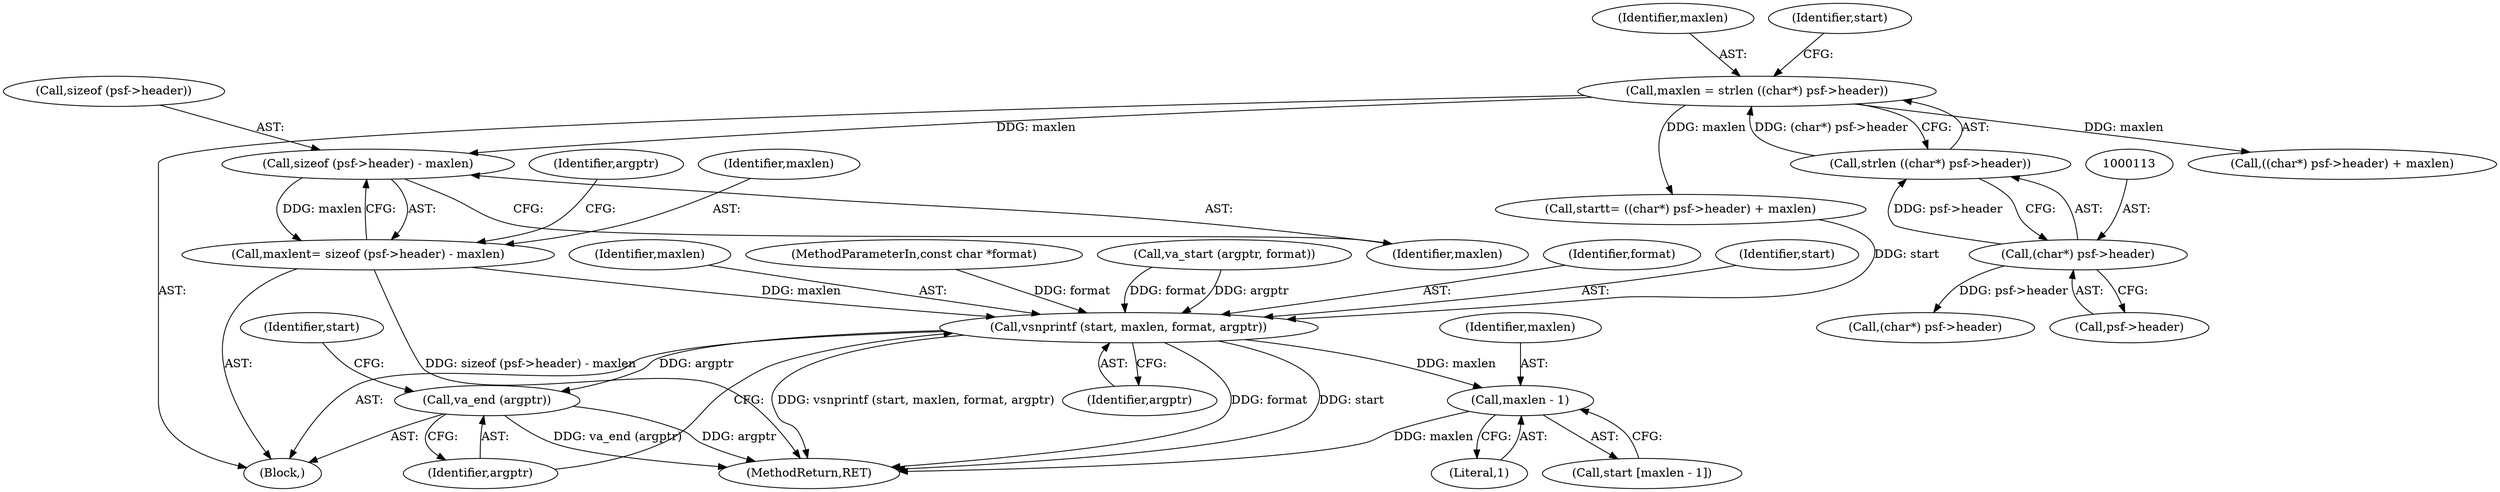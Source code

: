 digraph "1_libsndfile_708e996c87c5fae77b104ccfeb8f6db784c32074_15@API" {
"1000128" [label="(Call,sizeof (psf->header) - maxlen)"];
"1000109" [label="(Call,maxlen = strlen ((char*) psf->header))"];
"1000111" [label="(Call,strlen ((char*) psf->header))"];
"1000112" [label="(Call,(char*) psf->header)"];
"1000126" [label="(Call,maxlen\t= sizeof (psf->header) - maxlen)"];
"1000137" [label="(Call,vsnprintf (start, maxlen, format, argptr))"];
"1000142" [label="(Call,va_end (argptr))"];
"1000147" [label="(Call,maxlen - 1)"];
"1000139" [label="(Identifier,maxlen)"];
"1000126" [label="(Call,maxlen\t= sizeof (psf->header) - maxlen)"];
"1000128" [label="(Call,sizeof (psf->header) - maxlen)"];
"1000137" [label="(Call,vsnprintf (start, maxlen, format, argptr))"];
"1000143" [label="(Identifier,argptr)"];
"1000104" [label="(MethodParameterIn,const char *format)"];
"1000111" [label="(Call,strlen ((char*) psf->header))"];
"1000109" [label="(Call,maxlen = strlen ((char*) psf->header))"];
"1000117" [label="(Call,start\t= ((char*) psf->header) + maxlen)"];
"1000141" [label="(Identifier,argptr)"];
"1000140" [label="(Identifier,format)"];
"1000110" [label="(Identifier,maxlen)"];
"1000120" [label="(Call,(char*) psf->header)"];
"1000142" [label="(Call,va_end (argptr))"];
"1000119" [label="(Call,((char*) psf->header) + maxlen)"];
"1000118" [label="(Identifier,start)"];
"1000138" [label="(Identifier,start)"];
"1000135" [label="(Identifier,argptr)"];
"1000147" [label="(Call,maxlen - 1)"];
"1000148" [label="(Identifier,maxlen)"];
"1000146" [label="(Identifier,start)"];
"1000129" [label="(Call,sizeof (psf->header))"];
"1000133" [label="(Identifier,maxlen)"];
"1000127" [label="(Identifier,maxlen)"];
"1000162" [label="(MethodReturn,RET)"];
"1000112" [label="(Call,(char*) psf->header)"];
"1000149" [label="(Literal,1)"];
"1000134" [label="(Call,va_start (argptr, format))"];
"1000114" [label="(Call,psf->header)"];
"1000145" [label="(Call,start [maxlen - 1])"];
"1000105" [label="(Block,)"];
"1000128" -> "1000126"  [label="AST: "];
"1000128" -> "1000133"  [label="CFG: "];
"1000129" -> "1000128"  [label="AST: "];
"1000133" -> "1000128"  [label="AST: "];
"1000126" -> "1000128"  [label="CFG: "];
"1000128" -> "1000126"  [label="DDG: maxlen"];
"1000109" -> "1000128"  [label="DDG: maxlen"];
"1000109" -> "1000105"  [label="AST: "];
"1000109" -> "1000111"  [label="CFG: "];
"1000110" -> "1000109"  [label="AST: "];
"1000111" -> "1000109"  [label="AST: "];
"1000118" -> "1000109"  [label="CFG: "];
"1000111" -> "1000109"  [label="DDG: (char*) psf->header"];
"1000109" -> "1000117"  [label="DDG: maxlen"];
"1000109" -> "1000119"  [label="DDG: maxlen"];
"1000111" -> "1000112"  [label="CFG: "];
"1000112" -> "1000111"  [label="AST: "];
"1000112" -> "1000111"  [label="DDG: psf->header"];
"1000112" -> "1000114"  [label="CFG: "];
"1000113" -> "1000112"  [label="AST: "];
"1000114" -> "1000112"  [label="AST: "];
"1000112" -> "1000120"  [label="DDG: psf->header"];
"1000126" -> "1000105"  [label="AST: "];
"1000127" -> "1000126"  [label="AST: "];
"1000135" -> "1000126"  [label="CFG: "];
"1000126" -> "1000162"  [label="DDG: sizeof (psf->header) - maxlen"];
"1000126" -> "1000137"  [label="DDG: maxlen"];
"1000137" -> "1000105"  [label="AST: "];
"1000137" -> "1000141"  [label="CFG: "];
"1000138" -> "1000137"  [label="AST: "];
"1000139" -> "1000137"  [label="AST: "];
"1000140" -> "1000137"  [label="AST: "];
"1000141" -> "1000137"  [label="AST: "];
"1000143" -> "1000137"  [label="CFG: "];
"1000137" -> "1000162"  [label="DDG: format"];
"1000137" -> "1000162"  [label="DDG: start"];
"1000137" -> "1000162"  [label="DDG: vsnprintf (start, maxlen, format, argptr)"];
"1000117" -> "1000137"  [label="DDG: start"];
"1000134" -> "1000137"  [label="DDG: format"];
"1000134" -> "1000137"  [label="DDG: argptr"];
"1000104" -> "1000137"  [label="DDG: format"];
"1000137" -> "1000142"  [label="DDG: argptr"];
"1000137" -> "1000147"  [label="DDG: maxlen"];
"1000142" -> "1000105"  [label="AST: "];
"1000142" -> "1000143"  [label="CFG: "];
"1000143" -> "1000142"  [label="AST: "];
"1000146" -> "1000142"  [label="CFG: "];
"1000142" -> "1000162"  [label="DDG: va_end (argptr)"];
"1000142" -> "1000162"  [label="DDG: argptr"];
"1000147" -> "1000145"  [label="AST: "];
"1000147" -> "1000149"  [label="CFG: "];
"1000148" -> "1000147"  [label="AST: "];
"1000149" -> "1000147"  [label="AST: "];
"1000145" -> "1000147"  [label="CFG: "];
"1000147" -> "1000162"  [label="DDG: maxlen"];
}
